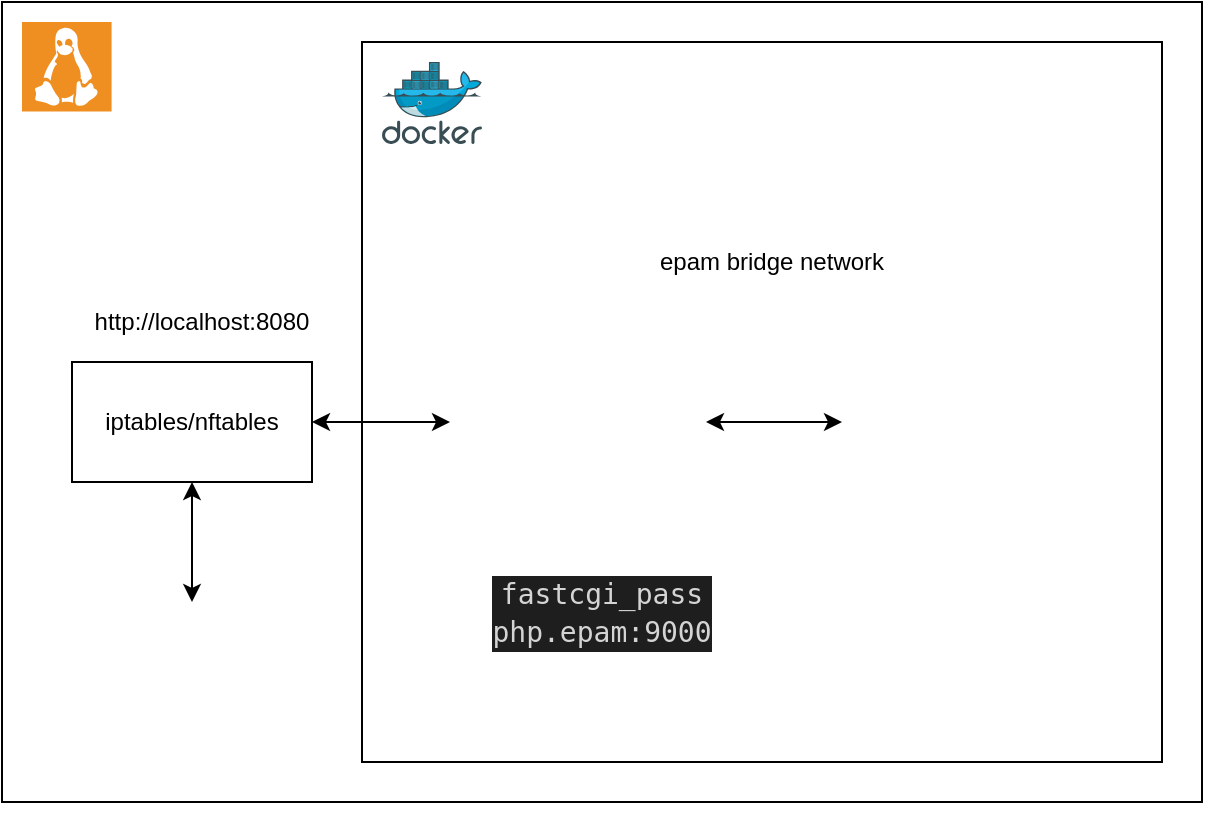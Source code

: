<mxfile version="13.0.8" type="device"><diagram id="48_bXc7PBxeJS0exD2mk" name="Page-1"><mxGraphModel dx="782" dy="521" grid="1" gridSize="10" guides="1" tooltips="1" connect="1" arrows="1" fold="1" page="1" pageScale="1" pageWidth="827" pageHeight="1169" math="0" shadow="0"><root><mxCell id="0"/><mxCell id="1" parent="0"/><mxCell id="sOOzTZlNq0KbuXNCKnrS-3" value="" style="rounded=0;whiteSpace=wrap;html=1;" vertex="1" parent="1"><mxGeometry x="190" y="30" width="600" height="400" as="geometry"/></mxCell><mxCell id="sOOzTZlNq0KbuXNCKnrS-2" value="" style="rounded=0;whiteSpace=wrap;html=1;" vertex="1" parent="1"><mxGeometry x="370" y="50" width="400" height="360" as="geometry"/></mxCell><mxCell id="sOOzTZlNq0KbuXNCKnrS-1" value="" style="aspect=fixed;html=1;points=[];align=center;image;fontSize=12;image=img/lib/mscae/Docker.svg;" vertex="1" parent="1"><mxGeometry x="380" y="60" width="50" height="41" as="geometry"/></mxCell><mxCell id="sOOzTZlNq0KbuXNCKnrS-4" value="" style="shadow=0;dashed=0;html=1;strokeColor=none;fillColor=#EF8F21;labelPosition=center;verticalLabelPosition=bottom;verticalAlign=top;align=center;outlineConnect=0;shape=mxgraph.veeam.linux;" vertex="1" parent="1"><mxGeometry x="200" y="40" width="44.8" height="44.8" as="geometry"/></mxCell><mxCell id="sOOzTZlNq0KbuXNCKnrS-5" value="" style="shape=image;html=1;verticalAlign=top;verticalLabelPosition=bottom;labelBackgroundColor=#ffffff;imageAspect=0;aspect=fixed;image=https://cdn3.iconfinder.com/data/icons/logos-brands-3/24/logo_brand_brands_logos_chrome-128.png" vertex="1" parent="1"><mxGeometry x="260" y="330" width="50" height="50" as="geometry"/></mxCell><mxCell id="sOOzTZlNq0KbuXNCKnrS-8" value="iptables/nftables" style="rounded=0;whiteSpace=wrap;html=1;" vertex="1" parent="1"><mxGeometry x="225" y="210" width="120" height="60" as="geometry"/></mxCell><mxCell id="sOOzTZlNq0KbuXNCKnrS-9" value="" style="endArrow=classic;html=1;entryX=0.5;entryY=1;entryDx=0;entryDy=0;startArrow=classic;startFill=1;" edge="1" parent="1" source="sOOzTZlNq0KbuXNCKnrS-5" target="sOOzTZlNq0KbuXNCKnrS-8"><mxGeometry width="50" height="50" relative="1" as="geometry"><mxPoint x="410" y="260" as="sourcePoint"/><mxPoint x="460" y="210" as="targetPoint"/></mxGeometry></mxCell><mxCell id="sOOzTZlNq0KbuXNCKnrS-10" value="http://localhost:8080" style="text;html=1;strokeColor=none;fillColor=none;align=center;verticalAlign=middle;whiteSpace=wrap;rounded=0;" vertex="1" parent="1"><mxGeometry x="270" y="180" width="40" height="20" as="geometry"/></mxCell><mxCell id="sOOzTZlNq0KbuXNCKnrS-12" value="" style="shape=image;html=1;verticalAlign=top;verticalLabelPosition=bottom;labelBackgroundColor=#ffffff;imageAspect=0;aspect=fixed;image=https://cdn4.iconfinder.com/data/icons/logos-brands-5/24/nginx-128.png" vertex="1" parent="1"><mxGeometry x="414" y="176" width="128" height="128" as="geometry"/></mxCell><mxCell id="sOOzTZlNq0KbuXNCKnrS-13" value="" style="shape=image;html=1;verticalAlign=top;verticalLabelPosition=bottom;labelBackgroundColor=#ffffff;imageAspect=0;aspect=fixed;image=https://cdn0.iconfinder.com/data/icons/zondicons/20/php-elephant-128.png" vertex="1" parent="1"><mxGeometry x="610" y="176" width="128" height="128" as="geometry"/></mxCell><mxCell id="sOOzTZlNq0KbuXNCKnrS-15" value="" style="endArrow=classic;html=1;entryX=0;entryY=0.5;entryDx=0;entryDy=0;exitX=1;exitY=0.5;exitDx=0;exitDy=0;startArrow=classic;startFill=1;" edge="1" parent="1" source="sOOzTZlNq0KbuXNCKnrS-8" target="sOOzTZlNq0KbuXNCKnrS-12"><mxGeometry width="50" height="50" relative="1" as="geometry"><mxPoint x="370" y="340" as="sourcePoint"/><mxPoint x="420" y="290" as="targetPoint"/></mxGeometry></mxCell><mxCell id="sOOzTZlNq0KbuXNCKnrS-16" value="" style="endArrow=classic;html=1;exitX=1;exitY=0.5;exitDx=0;exitDy=0;startArrow=classic;startFill=1;" edge="1" parent="1" source="sOOzTZlNq0KbuXNCKnrS-12" target="sOOzTZlNq0KbuXNCKnrS-13"><mxGeometry width="50" height="50" relative="1" as="geometry"><mxPoint x="560" y="360" as="sourcePoint"/><mxPoint x="610" y="310" as="targetPoint"/></mxGeometry></mxCell><mxCell id="sOOzTZlNq0KbuXNCKnrS-19" value="&lt;meta http-equiv=&quot;content-type&quot; content=&quot;text/html; charset=utf-8&quot;&gt;&lt;div style=&quot;color: rgb(212, 212, 212); background-color: rgb(30, 30, 30); font-family: &amp;quot;Droid Sans Mono&amp;quot;, monospace, monospace, &amp;quot;Droid Sans Fallback&amp;quot;; font-weight: normal; font-size: 14px; line-height: 19px;&quot;&gt;&lt;div&gt;&lt;span style=&quot;color: #d4d4d4;&quot;&gt;fastcgi_pass   php.epam:9000&lt;/span&gt;&lt;/div&gt;&lt;/div&gt;" style="text;html=1;strokeColor=none;fillColor=none;align=center;verticalAlign=middle;whiteSpace=wrap;rounded=0;" vertex="1" parent="1"><mxGeometry x="470" y="330" width="40" height="10" as="geometry"/></mxCell><mxCell id="sOOzTZlNq0KbuXNCKnrS-20" value="epam bridge network" style="text;html=1;strokeColor=none;fillColor=none;align=center;verticalAlign=middle;whiteSpace=wrap;rounded=0;" vertex="1" parent="1"><mxGeometry x="510" y="150" width="130" height="20" as="geometry"/></mxCell><mxCell id="sOOzTZlNq0KbuXNCKnrS-21" style="edgeStyle=orthogonalEdgeStyle;rounded=0;orthogonalLoop=1;jettySize=auto;html=1;exitX=0.5;exitY=1;exitDx=0;exitDy=0;startArrow=classic;startFill=1;" edge="1" parent="1" source="sOOzTZlNq0KbuXNCKnrS-3" target="sOOzTZlNq0KbuXNCKnrS-3"><mxGeometry relative="1" as="geometry"/></mxCell></root></mxGraphModel></diagram></mxfile>